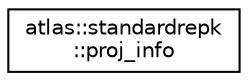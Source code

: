 digraph "Graphical Class Hierarchy"
{
  edge [fontname="Helvetica",fontsize="10",labelfontname="Helvetica",labelfontsize="10"];
  node [fontname="Helvetica",fontsize="10",shape=record];
  rankdir="LR";
  Node1 [label="atlas::standardrepk\l::proj_info",height=0.2,width=0.4,color="black", fillcolor="white", style="filled",URL="$structatlas_1_1standardrepk_1_1proj__info.html"];
}
